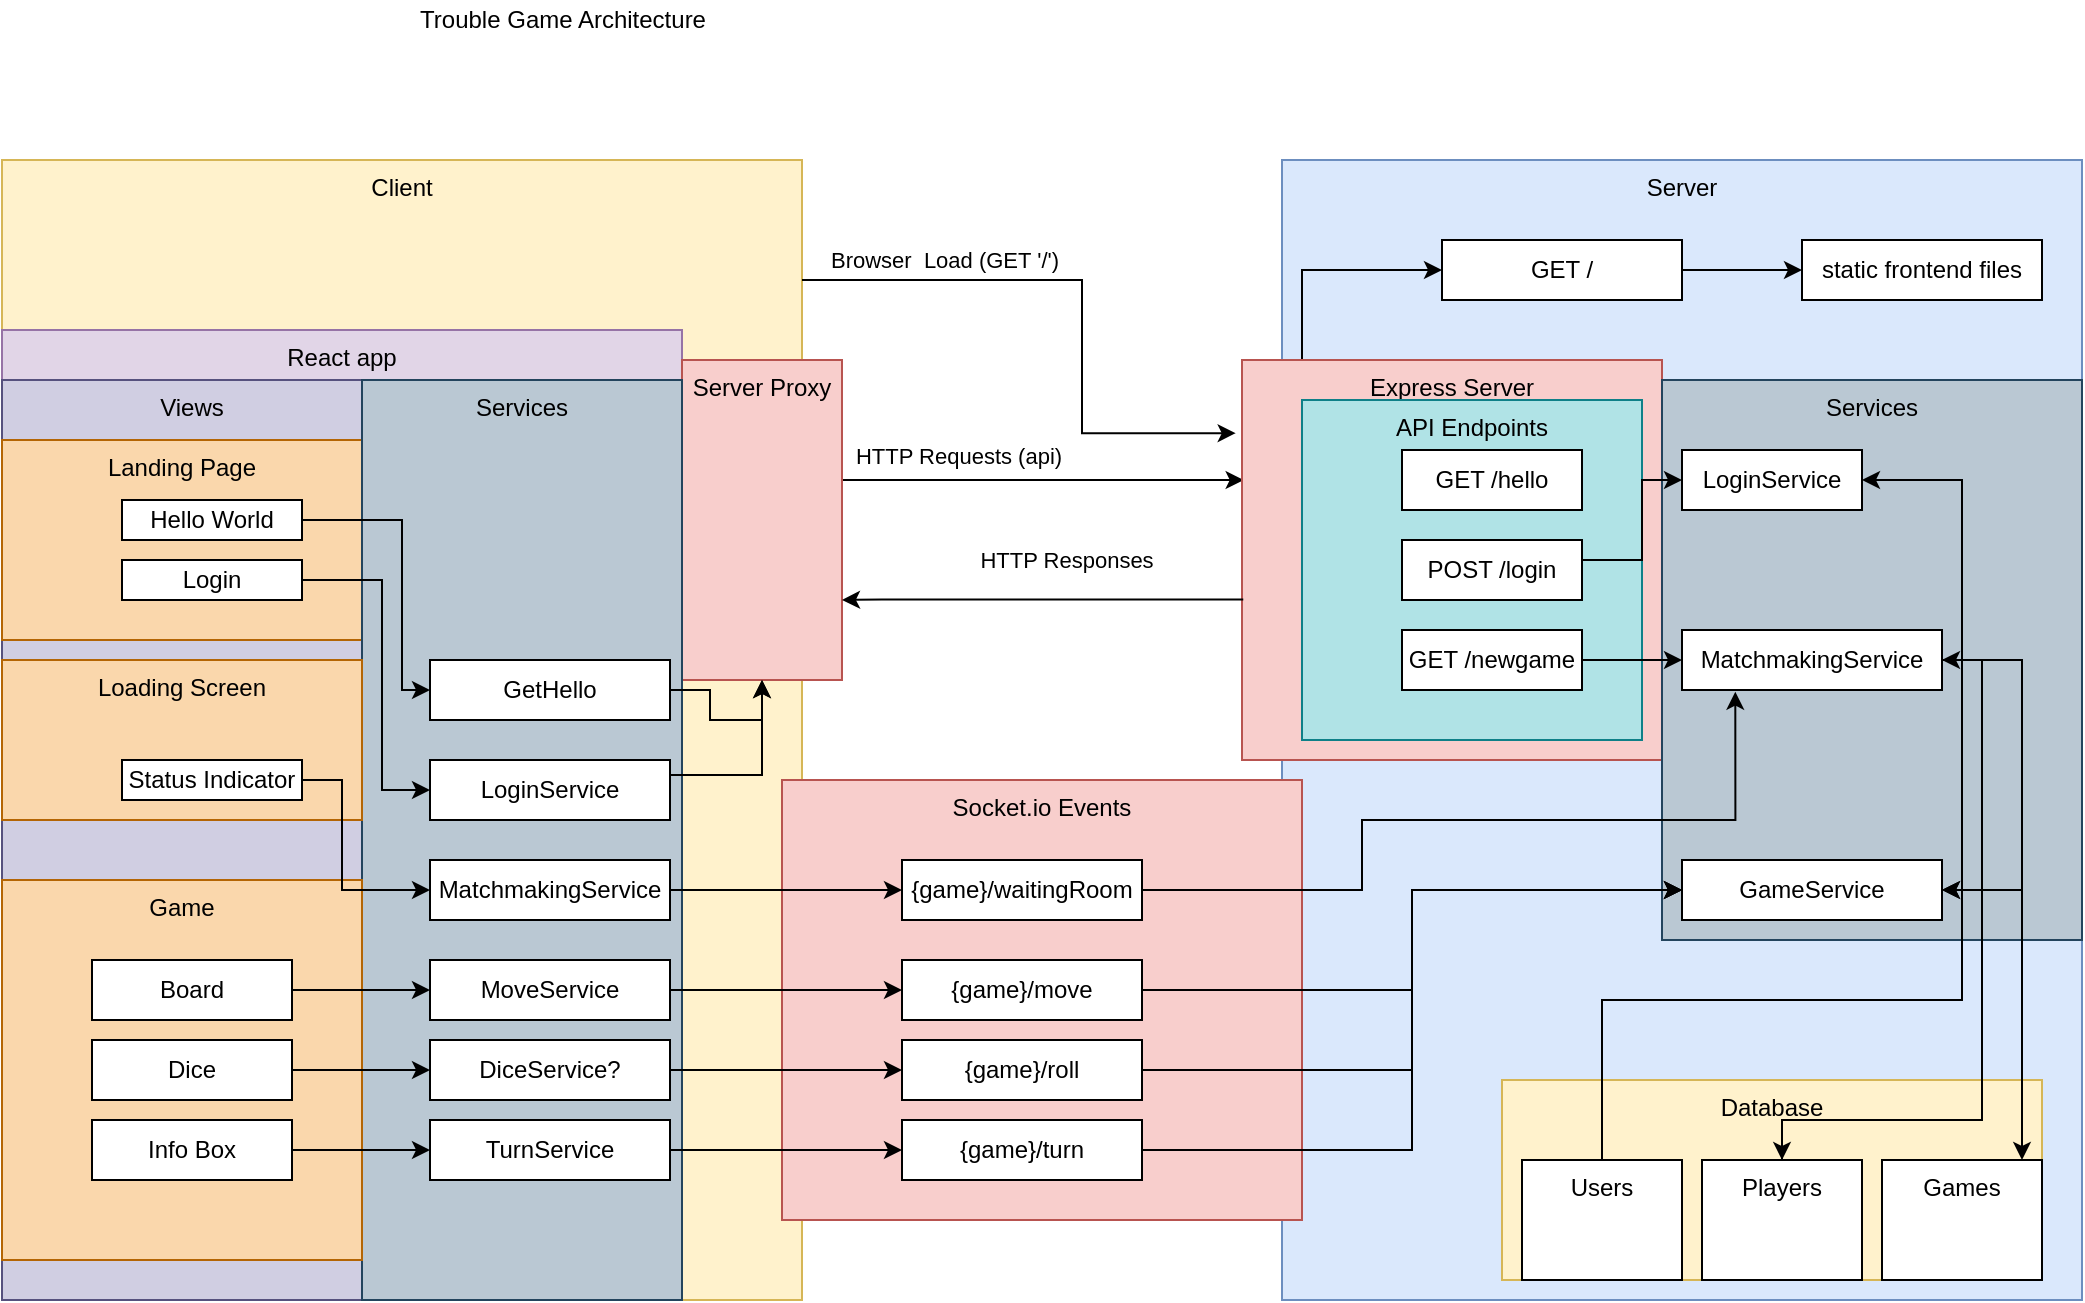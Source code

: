 <mxfile version="13.9.8" type="google"><diagram id="TszV39gceBRCIjRu_R47" name="Page-1"><mxGraphModel dx="1185" dy="635" grid="1" gridSize="10" guides="1" tooltips="1" connect="1" arrows="1" fold="1" page="1" pageScale="1" pageWidth="850" pageHeight="1100" math="0" shadow="0"><root><mxCell id="0"/><mxCell id="1" parent="0"/><mxCell id="QgE4MUHl3bxwi1C5qm3l-1" value="Client" style="rounded=0;whiteSpace=wrap;html=1;verticalAlign=top;fillColor=#fff2cc;strokeColor=#d6b656;" vertex="1" parent="1"><mxGeometry x="40" y="120" width="400" height="570" as="geometry"/></mxCell><mxCell id="QgE4MUHl3bxwi1C5qm3l-17" value="React app" style="rounded=0;whiteSpace=wrap;html=1;verticalAlign=top;fillColor=#e1d5e7;strokeColor=#9673a6;" vertex="1" parent="1"><mxGeometry x="40" y="205" width="340" height="485" as="geometry"/></mxCell><mxCell id="QgE4MUHl3bxwi1C5qm3l-34" value="Views" style="rounded=0;whiteSpace=wrap;html=1;verticalAlign=top;fillColor=#d0cee2;strokeColor=#56517e;" vertex="1" parent="1"><mxGeometry x="40" y="230" width="190" height="460" as="geometry"/></mxCell><mxCell id="QgE4MUHl3bxwi1C5qm3l-10" style="edgeStyle=orthogonalEdgeStyle;rounded=0;orthogonalLoop=1;jettySize=auto;html=1;entryX=-0.015;entryY=0.183;entryDx=0;entryDy=0;entryPerimeter=0;" edge="1" parent="1" source="QgE4MUHl3bxwi1C5qm3l-1" target="QgE4MUHl3bxwi1C5qm3l-4"><mxGeometry relative="1" as="geometry"><Array as="points"><mxPoint x="580" y="180"/><mxPoint x="580" y="257"/></Array></mxGeometry></mxCell><mxCell id="QgE4MUHl3bxwi1C5qm3l-11" value="Browser&amp;nbsp; Load (GET '/')" style="edgeLabel;html=1;align=center;verticalAlign=middle;resizable=0;points=[];" vertex="1" connectable="0" parent="QgE4MUHl3bxwi1C5qm3l-10"><mxGeometry x="-0.786" y="-1" relative="1" as="geometry"><mxPoint x="39" y="-11" as="offset"/></mxGeometry></mxCell><mxCell id="QgE4MUHl3bxwi1C5qm3l-2" value="Server" style="rounded=0;whiteSpace=wrap;html=1;verticalAlign=top;fillColor=#dae8fc;strokeColor=#6c8ebf;" vertex="1" parent="1"><mxGeometry x="680" y="120" width="400" height="570" as="geometry"/></mxCell><mxCell id="QgE4MUHl3bxwi1C5qm3l-12" style="edgeStyle=orthogonalEdgeStyle;rounded=0;orthogonalLoop=1;jettySize=auto;html=1;exitX=1;exitY=0.5;exitDx=0;exitDy=0;entryX=0.004;entryY=0.3;entryDx=0;entryDy=0;entryPerimeter=0;" edge="1" parent="1" source="QgE4MUHl3bxwi1C5qm3l-3" target="QgE4MUHl3bxwi1C5qm3l-4"><mxGeometry relative="1" as="geometry"><Array as="points"><mxPoint x="460" y="280"/></Array></mxGeometry></mxCell><mxCell id="QgE4MUHl3bxwi1C5qm3l-13" value="HTTP Requests (api)" style="edgeLabel;html=1;align=center;verticalAlign=middle;resizable=0;points=[];" vertex="1" connectable="0" parent="QgE4MUHl3bxwi1C5qm3l-12"><mxGeometry x="0.26" y="1" relative="1" as="geometry"><mxPoint x="-61" y="-11.43" as="offset"/></mxGeometry></mxCell><mxCell id="QgE4MUHl3bxwi1C5qm3l-3" value="Server Proxy" style="rounded=0;whiteSpace=wrap;html=1;verticalAlign=top;fillColor=#f8cecc;strokeColor=#b85450;" vertex="1" parent="1"><mxGeometry x="380" y="220" width="80" height="160" as="geometry"/></mxCell><mxCell id="QgE4MUHl3bxwi1C5qm3l-27" style="edgeStyle=orthogonalEdgeStyle;rounded=0;orthogonalLoop=1;jettySize=auto;html=1;exitX=0;exitY=0.25;exitDx=0;exitDy=0;entryX=0;entryY=0.5;entryDx=0;entryDy=0;" edge="1" parent="1" source="QgE4MUHl3bxwi1C5qm3l-4" target="QgE4MUHl3bxwi1C5qm3l-26"><mxGeometry relative="1" as="geometry"><Array as="points"><mxPoint x="660" y="250"/><mxPoint x="690" y="250"/><mxPoint x="690" y="175"/></Array></mxGeometry></mxCell><mxCell id="QgE4MUHl3bxwi1C5qm3l-18" value="Landing Page" style="rounded=0;whiteSpace=wrap;html=1;verticalAlign=top;fillColor=#fad7ac;strokeColor=#b46504;" vertex="1" parent="1"><mxGeometry x="40" y="260" width="180" height="100" as="geometry"/></mxCell><mxCell id="QgE4MUHl3bxwi1C5qm3l-20" value="Hello World" style="rounded=0;whiteSpace=wrap;html=1;" vertex="1" parent="1"><mxGeometry x="100" y="290" width="90" height="20" as="geometry"/></mxCell><mxCell id="QgE4MUHl3bxwi1C5qm3l-21" value="Trouble Game Architecture" style="text;html=1;align=center;verticalAlign=middle;resizable=0;points=[];autosize=1;" vertex="1" parent="1"><mxGeometry x="240" y="40" width="160" height="20" as="geometry"/></mxCell><mxCell id="QgE4MUHl3bxwi1C5qm3l-22" value="Services" style="rounded=0;whiteSpace=wrap;html=1;verticalAlign=top;fillColor=#bac8d3;strokeColor=#23445d;" vertex="1" parent="1"><mxGeometry x="220" y="230" width="160" height="460" as="geometry"/></mxCell><mxCell id="QgE4MUHl3bxwi1C5qm3l-25" style="edgeStyle=orthogonalEdgeStyle;rounded=0;orthogonalLoop=1;jettySize=auto;html=1;exitX=1;exitY=0.25;exitDx=0;exitDy=0;entryX=0.5;entryY=1;entryDx=0;entryDy=0;" edge="1" parent="1" source="QgE4MUHl3bxwi1C5qm3l-23" target="QgE4MUHl3bxwi1C5qm3l-3"><mxGeometry relative="1" as="geometry"/></mxCell><mxCell id="QgE4MUHl3bxwi1C5qm3l-23" value="LoginService" style="whiteSpace=wrap;html=1;rounded=0;" vertex="1" parent="1"><mxGeometry x="254" y="420" width="120" height="30" as="geometry"/></mxCell><mxCell id="QgE4MUHl3bxwi1C5qm3l-86" style="edgeStyle=orthogonalEdgeStyle;rounded=0;orthogonalLoop=1;jettySize=auto;html=1;entryX=0;entryY=0.5;entryDx=0;entryDy=0;" edge="1" parent="1" source="QgE4MUHl3bxwi1C5qm3l-26" target="QgE4MUHl3bxwi1C5qm3l-85"><mxGeometry relative="1" as="geometry"/></mxCell><mxCell id="QgE4MUHl3bxwi1C5qm3l-26" value="GET /" style="rounded=0;whiteSpace=wrap;html=1;" vertex="1" parent="1"><mxGeometry x="760" y="160" width="120" height="30" as="geometry"/></mxCell><mxCell id="QgE4MUHl3bxwi1C5qm3l-33" value="" style="group;fillColor=#fff2cc;strokeColor=#d6b656;" vertex="1" connectable="0" parent="1"><mxGeometry x="790" y="580" width="270" height="100" as="geometry"/></mxCell><mxCell id="QgE4MUHl3bxwi1C5qm3l-28" value="Database" style="rounded=0;whiteSpace=wrap;html=1;verticalAlign=top;fillColor=#fff2cc;strokeColor=#d6b656;" vertex="1" parent="QgE4MUHl3bxwi1C5qm3l-33"><mxGeometry width="270" height="100" as="geometry"/></mxCell><mxCell id="QgE4MUHl3bxwi1C5qm3l-29" value="Players" style="rounded=0;whiteSpace=wrap;html=1;verticalAlign=top;" vertex="1" parent="QgE4MUHl3bxwi1C5qm3l-33"><mxGeometry x="100" y="40" width="80" height="60" as="geometry"/></mxCell><mxCell id="QgE4MUHl3bxwi1C5qm3l-30" value="Games" style="rounded=0;whiteSpace=wrap;html=1;verticalAlign=top;" vertex="1" parent="QgE4MUHl3bxwi1C5qm3l-33"><mxGeometry x="190" y="40" width="80" height="60" as="geometry"/></mxCell><mxCell id="QgE4MUHl3bxwi1C5qm3l-32" value="Users" style="rounded=0;whiteSpace=wrap;html=1;verticalAlign=top;" vertex="1" parent="QgE4MUHl3bxwi1C5qm3l-33"><mxGeometry x="10" y="40" width="80" height="60" as="geometry"/></mxCell><mxCell id="QgE4MUHl3bxwi1C5qm3l-71" style="edgeStyle=orthogonalEdgeStyle;rounded=0;orthogonalLoop=1;jettySize=auto;html=1;entryX=0.05;entryY=0.593;entryDx=0;entryDy=0;entryPerimeter=0;" edge="1" parent="1" source="QgE4MUHl3bxwi1C5qm3l-4" target="QgE4MUHl3bxwi1C5qm3l-69"><mxGeometry relative="1" as="geometry"><Array as="points"><mxPoint x="750" y="280"/><mxPoint x="750" y="328"/></Array></mxGeometry></mxCell><mxCell id="QgE4MUHl3bxwi1C5qm3l-74" style="edgeStyle=orthogonalEdgeStyle;rounded=0;orthogonalLoop=1;jettySize=auto;html=1;entryX=0;entryY=0.5;entryDx=0;entryDy=0;" edge="1" parent="1" source="QgE4MUHl3bxwi1C5qm3l-4" target="QgE4MUHl3bxwi1C5qm3l-72"><mxGeometry relative="1" as="geometry"><Array as="points"><mxPoint x="750" y="280"/><mxPoint x="750" y="370"/></Array></mxGeometry></mxCell><mxCell id="QgE4MUHl3bxwi1C5qm3l-4" value="Express Server" style="rounded=0;whiteSpace=wrap;html=1;verticalAlign=top;fillColor=#f8cecc;strokeColor=#b85450;" vertex="1" parent="1"><mxGeometry x="660" y="220" width="210" height="200" as="geometry"/></mxCell><mxCell id="QgE4MUHl3bxwi1C5qm3l-37" value="Services" style="rounded=0;whiteSpace=wrap;html=1;verticalAlign=top;fillColor=#bac8d3;strokeColor=#23445d;" vertex="1" parent="1"><mxGeometry x="870" y="230" width="210" height="280" as="geometry"/></mxCell><mxCell id="QgE4MUHl3bxwi1C5qm3l-88" style="edgeStyle=orthogonalEdgeStyle;rounded=0;orthogonalLoop=1;jettySize=auto;html=1;entryX=0.5;entryY=1;entryDx=0;entryDy=0;" edge="1" parent="1" source="QgE4MUHl3bxwi1C5qm3l-38" target="QgE4MUHl3bxwi1C5qm3l-3"><mxGeometry relative="1" as="geometry"/></mxCell><mxCell id="QgE4MUHl3bxwi1C5qm3l-38" value="GetHello" style="whiteSpace=wrap;html=1;rounded=0;" vertex="1" parent="1"><mxGeometry x="254" y="370" width="120" height="30" as="geometry"/></mxCell><mxCell id="QgE4MUHl3bxwi1C5qm3l-39" value="LoginService" style="rounded=0;whiteSpace=wrap;html=1;" vertex="1" parent="1"><mxGeometry x="880" y="265" width="90" height="30" as="geometry"/></mxCell><mxCell id="QgE4MUHl3bxwi1C5qm3l-44" style="edgeStyle=orthogonalEdgeStyle;rounded=0;orthogonalLoop=1;jettySize=auto;html=1;exitX=1;exitY=0.5;exitDx=0;exitDy=0;" edge="1" parent="1" source="QgE4MUHl3bxwi1C5qm3l-41" target="QgE4MUHl3bxwi1C5qm3l-29"><mxGeometry relative="1" as="geometry"><Array as="points"><mxPoint x="1030" y="370"/><mxPoint x="1030" y="600"/><mxPoint x="930" y="600"/></Array></mxGeometry></mxCell><mxCell id="QgE4MUHl3bxwi1C5qm3l-41" value="MatchmakingService" style="rounded=0;whiteSpace=wrap;html=1;" vertex="1" parent="1"><mxGeometry x="880" y="355" width="130" height="30" as="geometry"/></mxCell><mxCell id="QgE4MUHl3bxwi1C5qm3l-42" style="edgeStyle=orthogonalEdgeStyle;rounded=0;orthogonalLoop=1;jettySize=auto;html=1;exitX=0.875;exitY=-0.033;exitDx=0;exitDy=0;entryX=1;entryY=0.5;entryDx=0;entryDy=0;exitPerimeter=0;" edge="1" parent="1" source="QgE4MUHl3bxwi1C5qm3l-30" target="QgE4MUHl3bxwi1C5qm3l-41"><mxGeometry relative="1" as="geometry"/></mxCell><mxCell id="QgE4MUHl3bxwi1C5qm3l-43" style="edgeStyle=orthogonalEdgeStyle;rounded=0;orthogonalLoop=1;jettySize=auto;html=1;exitX=0.5;exitY=0;exitDx=0;exitDy=0;entryX=1;entryY=0.5;entryDx=0;entryDy=0;" edge="1" parent="1" source="QgE4MUHl3bxwi1C5qm3l-32" target="QgE4MUHl3bxwi1C5qm3l-39"><mxGeometry relative="1" as="geometry"><Array as="points"><mxPoint x="840" y="540"/><mxPoint x="1020" y="540"/><mxPoint x="1020" y="280"/></Array></mxGeometry></mxCell><mxCell id="QgE4MUHl3bxwi1C5qm3l-45" value="Loading Screen" style="rounded=0;whiteSpace=wrap;html=1;verticalAlign=top;fillColor=#fad7ac;strokeColor=#b46504;" vertex="1" parent="1"><mxGeometry x="40" y="370" width="180" height="80" as="geometry"/></mxCell><mxCell id="QgE4MUHl3bxwi1C5qm3l-24" style="edgeStyle=orthogonalEdgeStyle;rounded=0;orthogonalLoop=1;jettySize=auto;html=1;entryX=0;entryY=0.5;entryDx=0;entryDy=0;exitX=1;exitY=0.5;exitDx=0;exitDy=0;" edge="1" parent="1" source="QgE4MUHl3bxwi1C5qm3l-20" target="QgE4MUHl3bxwi1C5qm3l-38"><mxGeometry relative="1" as="geometry"><mxPoint x="250" y="375" as="targetPoint"/><Array as="points"><mxPoint x="240" y="300"/><mxPoint x="240" y="385"/></Array></mxGeometry></mxCell><mxCell id="QgE4MUHl3bxwi1C5qm3l-46" value="Game" style="rounded=0;whiteSpace=wrap;html=1;verticalAlign=top;fillColor=#fad7ac;strokeColor=#b46504;" vertex="1" parent="1"><mxGeometry x="40" y="480" width="180" height="190" as="geometry"/></mxCell><mxCell id="QgE4MUHl3bxwi1C5qm3l-56" style="edgeStyle=orthogonalEdgeStyle;rounded=0;orthogonalLoop=1;jettySize=auto;html=1;entryX=0;entryY=0.5;entryDx=0;entryDy=0;" edge="1" parent="1" source="QgE4MUHl3bxwi1C5qm3l-19" target="QgE4MUHl3bxwi1C5qm3l-65"><mxGeometry relative="1" as="geometry"><Array as="points"><mxPoint x="250" y="575"/><mxPoint x="250" y="575"/></Array></mxGeometry></mxCell><mxCell id="QgE4MUHl3bxwi1C5qm3l-19" value="Dice" style="rounded=0;whiteSpace=wrap;html=1;" vertex="1" parent="1"><mxGeometry x="85" y="560" width="100" height="30" as="geometry"/></mxCell><mxCell id="QgE4MUHl3bxwi1C5qm3l-55" style="edgeStyle=orthogonalEdgeStyle;rounded=0;orthogonalLoop=1;jettySize=auto;html=1;entryX=0;entryY=0.5;entryDx=0;entryDy=0;" edge="1" parent="1" source="QgE4MUHl3bxwi1C5qm3l-47" target="QgE4MUHl3bxwi1C5qm3l-49"><mxGeometry relative="1" as="geometry"><Array as="points"><mxPoint x="250" y="535"/><mxPoint x="250" y="535"/></Array></mxGeometry></mxCell><mxCell id="QgE4MUHl3bxwi1C5qm3l-47" value="Board" style="rounded=0;whiteSpace=wrap;html=1;" vertex="1" parent="1"><mxGeometry x="85" y="520" width="100" height="30" as="geometry"/></mxCell><mxCell id="QgE4MUHl3bxwi1C5qm3l-57" style="edgeStyle=orthogonalEdgeStyle;rounded=0;orthogonalLoop=1;jettySize=auto;html=1;entryX=0;entryY=0.5;entryDx=0;entryDy=0;" edge="1" parent="1" source="QgE4MUHl3bxwi1C5qm3l-48" target="QgE4MUHl3bxwi1C5qm3l-51"><mxGeometry relative="1" as="geometry"><Array as="points"><mxPoint x="250" y="615"/><mxPoint x="250" y="615"/></Array></mxGeometry></mxCell><mxCell id="QgE4MUHl3bxwi1C5qm3l-48" value="Info Box" style="rounded=0;whiteSpace=wrap;html=1;" vertex="1" parent="1"><mxGeometry x="85" y="600" width="100" height="30" as="geometry"/></mxCell><mxCell id="QgE4MUHl3bxwi1C5qm3l-49" value="MoveService" style="whiteSpace=wrap;html=1;rounded=0;" vertex="1" parent="1"><mxGeometry x="254" y="520" width="120" height="30" as="geometry"/></mxCell><mxCell id="QgE4MUHl3bxwi1C5qm3l-50" value="GameService" style="rounded=0;whiteSpace=wrap;html=1;" vertex="1" parent="1"><mxGeometry x="880" y="470" width="130" height="30" as="geometry"/></mxCell><mxCell id="QgE4MUHl3bxwi1C5qm3l-51" value="TurnService" style="whiteSpace=wrap;html=1;rounded=0;" vertex="1" parent="1"><mxGeometry x="254" y="600" width="120" height="30" as="geometry"/></mxCell><mxCell id="QgE4MUHl3bxwi1C5qm3l-59" style="edgeStyle=orthogonalEdgeStyle;rounded=0;orthogonalLoop=1;jettySize=auto;html=1;entryX=0;entryY=0.5;entryDx=0;entryDy=0;" edge="1" parent="1" source="QgE4MUHl3bxwi1C5qm3l-58" target="QgE4MUHl3bxwi1C5qm3l-23"><mxGeometry relative="1" as="geometry"><Array as="points"><mxPoint x="230" y="330"/><mxPoint x="230" y="435"/></Array></mxGeometry></mxCell><mxCell id="QgE4MUHl3bxwi1C5qm3l-58" value="Login" style="rounded=0;whiteSpace=wrap;html=1;" vertex="1" parent="1"><mxGeometry x="100" y="320" width="90" height="20" as="geometry"/></mxCell><mxCell id="QgE4MUHl3bxwi1C5qm3l-62" style="edgeStyle=orthogonalEdgeStyle;rounded=0;orthogonalLoop=1;jettySize=auto;html=1;entryX=0;entryY=0.5;entryDx=0;entryDy=0;" edge="1" parent="1" source="QgE4MUHl3bxwi1C5qm3l-60" target="QgE4MUHl3bxwi1C5qm3l-61"><mxGeometry relative="1" as="geometry"><Array as="points"><mxPoint x="210" y="430"/><mxPoint x="210" y="485"/></Array></mxGeometry></mxCell><mxCell id="QgE4MUHl3bxwi1C5qm3l-60" value="Status Indicator" style="rounded=0;whiteSpace=wrap;html=1;" vertex="1" parent="1"><mxGeometry x="100" y="420" width="90" height="20" as="geometry"/></mxCell><mxCell id="QgE4MUHl3bxwi1C5qm3l-61" value="MatchmakingService" style="whiteSpace=wrap;html=1;rounded=0;" vertex="1" parent="1"><mxGeometry x="254" y="470" width="120" height="30" as="geometry"/></mxCell><mxCell id="QgE4MUHl3bxwi1C5qm3l-65" value="DiceService?" style="whiteSpace=wrap;html=1;rounded=0;" vertex="1" parent="1"><mxGeometry x="254" y="560" width="120" height="30" as="geometry"/></mxCell><mxCell id="QgE4MUHl3bxwi1C5qm3l-67" style="edgeStyle=orthogonalEdgeStyle;rounded=0;orthogonalLoop=1;jettySize=auto;html=1;entryX=1;entryY=0.5;entryDx=0;entryDy=0;" edge="1" parent="1" source="QgE4MUHl3bxwi1C5qm3l-29" target="QgE4MUHl3bxwi1C5qm3l-50"><mxGeometry relative="1" as="geometry"><Array as="points"><mxPoint x="930" y="600"/><mxPoint x="1030" y="600"/><mxPoint x="1030" y="485"/></Array></mxGeometry></mxCell><mxCell id="QgE4MUHl3bxwi1C5qm3l-68" style="edgeStyle=orthogonalEdgeStyle;rounded=0;orthogonalLoop=1;jettySize=auto;html=1;entryX=1;entryY=0.5;entryDx=0;entryDy=0;startArrow=classic;startFill=1;" edge="1" parent="1" source="QgE4MUHl3bxwi1C5qm3l-30" target="QgE4MUHl3bxwi1C5qm3l-50"><mxGeometry relative="1" as="geometry"><Array as="points"><mxPoint x="1050" y="485"/></Array></mxGeometry></mxCell><mxCell id="QgE4MUHl3bxwi1C5qm3l-76" value="Socket.io Events" style="rounded=0;whiteSpace=wrap;html=1;verticalAlign=top;fillColor=#f8cecc;strokeColor=#b85450;" vertex="1" parent="1"><mxGeometry x="430" y="430" width="260" height="220" as="geometry"/></mxCell><mxCell id="QgE4MUHl3bxwi1C5qm3l-77" value="{game}/waitingRoom" style="rounded=0;whiteSpace=wrap;html=1;" vertex="1" parent="1"><mxGeometry x="490" y="470" width="120" height="30" as="geometry"/></mxCell><mxCell id="QgE4MUHl3bxwi1C5qm3l-82" style="edgeStyle=orthogonalEdgeStyle;rounded=0;orthogonalLoop=1;jettySize=auto;html=1;entryX=0;entryY=0.5;entryDx=0;entryDy=0;" edge="1" parent="1" source="QgE4MUHl3bxwi1C5qm3l-78" target="QgE4MUHl3bxwi1C5qm3l-50"><mxGeometry relative="1" as="geometry"/></mxCell><mxCell id="QgE4MUHl3bxwi1C5qm3l-78" value="{game}/move" style="rounded=0;whiteSpace=wrap;html=1;" vertex="1" parent="1"><mxGeometry x="490" y="520" width="120" height="30" as="geometry"/></mxCell><mxCell id="QgE4MUHl3bxwi1C5qm3l-83" style="edgeStyle=orthogonalEdgeStyle;rounded=0;orthogonalLoop=1;jettySize=auto;html=1;entryX=0;entryY=0.5;entryDx=0;entryDy=0;" edge="1" parent="1" source="QgE4MUHl3bxwi1C5qm3l-79" target="QgE4MUHl3bxwi1C5qm3l-50"><mxGeometry relative="1" as="geometry"/></mxCell><mxCell id="QgE4MUHl3bxwi1C5qm3l-79" value="{game}/roll" style="rounded=0;whiteSpace=wrap;html=1;" vertex="1" parent="1"><mxGeometry x="490" y="560" width="120" height="30" as="geometry"/></mxCell><mxCell id="QgE4MUHl3bxwi1C5qm3l-84" style="edgeStyle=orthogonalEdgeStyle;rounded=0;orthogonalLoop=1;jettySize=auto;html=1;entryX=0;entryY=0.5;entryDx=0;entryDy=0;" edge="1" parent="1" source="QgE4MUHl3bxwi1C5qm3l-80" target="QgE4MUHl3bxwi1C5qm3l-50"><mxGeometry relative="1" as="geometry"/></mxCell><mxCell id="QgE4MUHl3bxwi1C5qm3l-80" value="{game}/turn" style="rounded=0;whiteSpace=wrap;html=1;" vertex="1" parent="1"><mxGeometry x="490" y="600" width="120" height="30" as="geometry"/></mxCell><mxCell id="QgE4MUHl3bxwi1C5qm3l-66" style="edgeStyle=orthogonalEdgeStyle;rounded=0;orthogonalLoop=1;jettySize=auto;html=1;entryX=0;entryY=0.5;entryDx=0;entryDy=0;" edge="1" parent="1" source="QgE4MUHl3bxwi1C5qm3l-65" target="QgE4MUHl3bxwi1C5qm3l-79"><mxGeometry relative="1" as="geometry"><mxPoint x="420" y="340" as="targetPoint"/><Array as="points"><mxPoint x="470" y="575"/><mxPoint x="470" y="575"/></Array></mxGeometry></mxCell><mxCell id="QgE4MUHl3bxwi1C5qm3l-52" style="rounded=0;orthogonalLoop=1;jettySize=auto;html=1;entryX=0;entryY=0.5;entryDx=0;entryDy=0;exitX=1;exitY=0.5;exitDx=0;exitDy=0;edgeStyle=orthogonalEdgeStyle;" edge="1" parent="1" source="QgE4MUHl3bxwi1C5qm3l-49" target="QgE4MUHl3bxwi1C5qm3l-78"><mxGeometry relative="1" as="geometry"/></mxCell><mxCell id="QgE4MUHl3bxwi1C5qm3l-53" style="edgeStyle=orthogonalEdgeStyle;rounded=0;orthogonalLoop=1;jettySize=auto;html=1;entryX=0;entryY=0.5;entryDx=0;entryDy=0;exitX=1;exitY=0.5;exitDx=0;exitDy=0;" edge="1" parent="1" source="QgE4MUHl3bxwi1C5qm3l-51" target="QgE4MUHl3bxwi1C5qm3l-80"><mxGeometry relative="1" as="geometry"><mxPoint x="420" y="350" as="targetPoint"/><Array as="points"><mxPoint x="480" y="615"/><mxPoint x="480" y="615"/></Array></mxGeometry></mxCell><mxCell id="QgE4MUHl3bxwi1C5qm3l-63" style="edgeStyle=orthogonalEdgeStyle;rounded=0;orthogonalLoop=1;jettySize=auto;html=1;" edge="1" parent="1" source="QgE4MUHl3bxwi1C5qm3l-61" target="QgE4MUHl3bxwi1C5qm3l-77"><mxGeometry relative="1" as="geometry"><Array as="points"/></mxGeometry></mxCell><mxCell id="QgE4MUHl3bxwi1C5qm3l-85" value="static frontend files" style="rounded=0;whiteSpace=wrap;html=1;" vertex="1" parent="1"><mxGeometry x="940" y="160" width="120" height="30" as="geometry"/></mxCell><mxCell id="QgE4MUHl3bxwi1C5qm3l-14" value="API Endpoints" style="rounded=0;whiteSpace=wrap;html=1;verticalAlign=top;fillColor=#b0e3e6;strokeColor=#0e8088;" vertex="1" parent="1"><mxGeometry x="690" y="240" width="170" height="170" as="geometry"/></mxCell><mxCell id="QgE4MUHl3bxwi1C5qm3l-15" value="GET /hello" style="rounded=0;whiteSpace=wrap;html=1;" vertex="1" parent="1"><mxGeometry x="740" y="265" width="90" height="30" as="geometry"/></mxCell><mxCell id="QgE4MUHl3bxwi1C5qm3l-69" value="POST /login" style="rounded=0;whiteSpace=wrap;html=1;" vertex="1" parent="1"><mxGeometry x="740" y="310" width="90" height="30" as="geometry"/></mxCell><mxCell id="QgE4MUHl3bxwi1C5qm3l-72" value="GET /newgame" style="rounded=0;whiteSpace=wrap;html=1;" vertex="1" parent="1"><mxGeometry x="740" y="355" width="90" height="30" as="geometry"/></mxCell><mxCell id="QgE4MUHl3bxwi1C5qm3l-70" style="edgeStyle=orthogonalEdgeStyle;rounded=0;orthogonalLoop=1;jettySize=auto;html=1;entryX=0;entryY=0.5;entryDx=0;entryDy=0;" edge="1" parent="1" source="QgE4MUHl3bxwi1C5qm3l-69" target="QgE4MUHl3bxwi1C5qm3l-39"><mxGeometry relative="1" as="geometry"><Array as="points"><mxPoint x="860" y="320"/><mxPoint x="860" y="280"/></Array></mxGeometry></mxCell><mxCell id="QgE4MUHl3bxwi1C5qm3l-81" style="edgeStyle=orthogonalEdgeStyle;rounded=0;orthogonalLoop=1;jettySize=auto;html=1;entryX=0.205;entryY=1.028;entryDx=0;entryDy=0;entryPerimeter=0;" edge="1" parent="1" source="QgE4MUHl3bxwi1C5qm3l-77" target="QgE4MUHl3bxwi1C5qm3l-41"><mxGeometry relative="1" as="geometry"><Array as="points"><mxPoint x="720" y="485"/><mxPoint x="720" y="450"/><mxPoint x="907" y="450"/></Array></mxGeometry></mxCell><mxCell id="QgE4MUHl3bxwi1C5qm3l-6" style="edgeStyle=orthogonalEdgeStyle;rounded=0;orthogonalLoop=1;jettySize=auto;html=1;exitX=0.003;exitY=0.599;exitDx=0;exitDy=0;entryX=1;entryY=0.75;entryDx=0;entryDy=0;exitPerimeter=0;" edge="1" parent="1" source="QgE4MUHl3bxwi1C5qm3l-4" target="QgE4MUHl3bxwi1C5qm3l-3"><mxGeometry relative="1" as="geometry"><Array as="points"><mxPoint x="480" y="340"/><mxPoint x="480" y="340"/></Array></mxGeometry></mxCell><mxCell id="QgE4MUHl3bxwi1C5qm3l-8" value="HTTP Responses" style="edgeLabel;html=1;align=center;verticalAlign=middle;resizable=0;points=[];" vertex="1" connectable="0" parent="QgE4MUHl3bxwi1C5qm3l-6"><mxGeometry x="-0.18" y="1" relative="1" as="geometry"><mxPoint x="-6.34" y="-20.81" as="offset"/></mxGeometry></mxCell><mxCell id="QgE4MUHl3bxwi1C5qm3l-73" style="edgeStyle=orthogonalEdgeStyle;rounded=0;orthogonalLoop=1;jettySize=auto;html=1;entryX=0;entryY=0.5;entryDx=0;entryDy=0;" edge="1" parent="1" source="QgE4MUHl3bxwi1C5qm3l-72" target="QgE4MUHl3bxwi1C5qm3l-41"><mxGeometry relative="1" as="geometry"><Array as="points"><mxPoint x="860" y="370"/><mxPoint x="860" y="370"/></Array></mxGeometry></mxCell></root></mxGraphModel></diagram></mxfile>